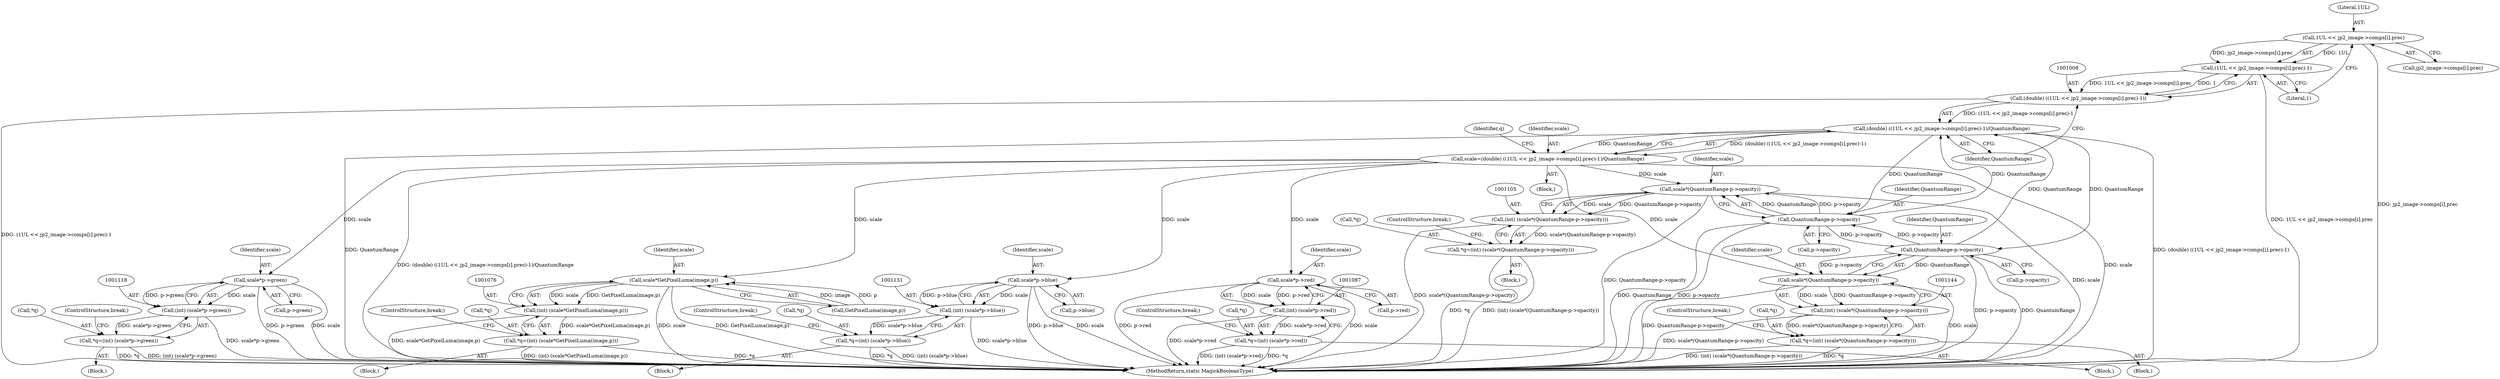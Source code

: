 digraph "0_ImageMagick_3d5ac8c20846871f1eb3068b65f93da7cd33bfd0_0@array" {
"1001010" [label="(Call,1UL << jp2_image->comps[i].prec)"];
"1001009" [label="(Call,(1UL << jp2_image->comps[i].prec)-1)"];
"1001007" [label="(Call,(double) ((1UL << jp2_image->comps[i].prec)-1))"];
"1001006" [label="(Call,(double) ((1UL << jp2_image->comps[i].prec)-1)/QuantumRange)"];
"1001004" [label="(Call,scale=(double) ((1UL << jp2_image->comps[i].prec)-1)/QuantumRange)"];
"1001077" [label="(Call,scale*GetPixelLuma(image,p))"];
"1001075" [label="(Call,(int) (scale*GetPixelLuma(image,p)))"];
"1001072" [label="(Call,*q=(int) (scale*GetPixelLuma(image,p)))"];
"1001088" [label="(Call,scale*p->red)"];
"1001086" [label="(Call,(int) (scale*p->red))"];
"1001083" [label="(Call,*q=(int) (scale*p->red))"];
"1001106" [label="(Call,scale*(QuantumRange-p->opacity))"];
"1001104" [label="(Call,(int) (scale*(QuantumRange-p->opacity)))"];
"1001101" [label="(Call,*q=(int) (scale*(QuantumRange-p->opacity)))"];
"1001119" [label="(Call,scale*p->green)"];
"1001117" [label="(Call,(int) (scale*p->green))"];
"1001114" [label="(Call,*q=(int) (scale*p->green))"];
"1001132" [label="(Call,scale*p->blue)"];
"1001130" [label="(Call,(int) (scale*p->blue))"];
"1001127" [label="(Call,*q=(int) (scale*p->blue))"];
"1001145" [label="(Call,scale*(QuantumRange-p->opacity))"];
"1001143" [label="(Call,(int) (scale*(QuantumRange-p->opacity)))"];
"1001140" [label="(Call,*q=(int) (scale*(QuantumRange-p->opacity)))"];
"1001108" [label="(Call,QuantumRange-p->opacity)"];
"1001147" [label="(Call,QuantumRange-p->opacity)"];
"1001119" [label="(Call,scale*p->green)"];
"1001007" [label="(Call,(double) ((1UL << jp2_image->comps[i].prec)-1))"];
"1001102" [label="(Call,*q)"];
"1001011" [label="(Literal,1UL)"];
"1001140" [label="(Call,*q=(int) (scale*(QuantumRange-p->opacity)))"];
"1001077" [label="(Call,scale*GetPixelLuma(image,p))"];
"1001100" [label="(Block,)"];
"1001082" [label="(ControlStructure,break;)"];
"1001009" [label="(Call,(1UL << jp2_image->comps[i].prec)-1)"];
"1001093" [label="(ControlStructure,break;)"];
"1001004" [label="(Call,scale=(double) ((1UL << jp2_image->comps[i].prec)-1)/QuantumRange)"];
"1001005" [label="(Identifier,scale)"];
"1001130" [label="(Call,(int) (scale*p->blue))"];
"1001145" [label="(Call,scale*(QuantumRange-p->opacity))"];
"1001110" [label="(Call,p->opacity)"];
"1001139" [label="(Block,)"];
"1001020" [label="(Identifier,QuantumRange)"];
"1001147" [label="(Call,QuantumRange-p->opacity)"];
"1001072" [label="(Call,*q=(int) (scale*GetPixelLuma(image,p)))"];
"1001141" [label="(Call,*q)"];
"1001084" [label="(Call,*q)"];
"1001137" [label="(ControlStructure,break;)"];
"1001083" [label="(Call,*q=(int) (scale*p->red))"];
"1001114" [label="(Call,*q=(int) (scale*p->green))"];
"1001088" [label="(Call,scale*p->red)"];
"1001075" [label="(Call,(int) (scale*GetPixelLuma(image,p)))"];
"1001297" [label="(MethodReturn,static MagickBooleanType)"];
"1001001" [label="(Block,)"];
"1001134" [label="(Call,p->blue)"];
"1001071" [label="(Block,)"];
"1001086" [label="(Call,(int) (scale*p->red))"];
"1001124" [label="(ControlStructure,break;)"];
"1001127" [label="(Call,*q=(int) (scale*p->blue))"];
"1001019" [label="(Literal,1)"];
"1001010" [label="(Call,1UL << jp2_image->comps[i].prec)"];
"1001079" [label="(Call,GetPixelLuma(image,p))"];
"1001089" [label="(Identifier,scale)"];
"1001133" [label="(Identifier,scale)"];
"1001113" [label="(ControlStructure,break;)"];
"1001121" [label="(Call,p->green)"];
"1001152" [label="(ControlStructure,break;)"];
"1001104" [label="(Call,(int) (scale*(QuantumRange-p->opacity)))"];
"1001078" [label="(Identifier,scale)"];
"1001012" [label="(Call,jp2_image->comps[i].prec)"];
"1001117" [label="(Call,(int) (scale*p->green))"];
"1001126" [label="(Block,)"];
"1001095" [label="(Block,)"];
"1001108" [label="(Call,QuantumRange-p->opacity)"];
"1001146" [label="(Identifier,scale)"];
"1001022" [label="(Identifier,q)"];
"1001149" [label="(Call,p->opacity)"];
"1001128" [label="(Call,*q)"];
"1001106" [label="(Call,scale*(QuantumRange-p->opacity))"];
"1001120" [label="(Identifier,scale)"];
"1001143" [label="(Call,(int) (scale*(QuantumRange-p->opacity)))"];
"1001073" [label="(Call,*q)"];
"1001132" [label="(Call,scale*p->blue)"];
"1001090" [label="(Call,p->red)"];
"1001006" [label="(Call,(double) ((1UL << jp2_image->comps[i].prec)-1)/QuantumRange)"];
"1001107" [label="(Identifier,scale)"];
"1001101" [label="(Call,*q=(int) (scale*(QuantumRange-p->opacity)))"];
"1001109" [label="(Identifier,QuantumRange)"];
"1001066" [label="(Block,)"];
"1001115" [label="(Call,*q)"];
"1001148" [label="(Identifier,QuantumRange)"];
"1001010" -> "1001009"  [label="AST: "];
"1001010" -> "1001012"  [label="CFG: "];
"1001011" -> "1001010"  [label="AST: "];
"1001012" -> "1001010"  [label="AST: "];
"1001019" -> "1001010"  [label="CFG: "];
"1001010" -> "1001297"  [label="DDG: jp2_image->comps[i].prec"];
"1001010" -> "1001009"  [label="DDG: 1UL"];
"1001010" -> "1001009"  [label="DDG: jp2_image->comps[i].prec"];
"1001009" -> "1001007"  [label="AST: "];
"1001009" -> "1001019"  [label="CFG: "];
"1001019" -> "1001009"  [label="AST: "];
"1001007" -> "1001009"  [label="CFG: "];
"1001009" -> "1001297"  [label="DDG: 1UL << jp2_image->comps[i].prec"];
"1001009" -> "1001007"  [label="DDG: 1UL << jp2_image->comps[i].prec"];
"1001009" -> "1001007"  [label="DDG: 1"];
"1001007" -> "1001006"  [label="AST: "];
"1001008" -> "1001007"  [label="AST: "];
"1001020" -> "1001007"  [label="CFG: "];
"1001007" -> "1001297"  [label="DDG: (1UL << jp2_image->comps[i].prec)-1"];
"1001007" -> "1001006"  [label="DDG: (1UL << jp2_image->comps[i].prec)-1"];
"1001006" -> "1001004"  [label="AST: "];
"1001006" -> "1001020"  [label="CFG: "];
"1001020" -> "1001006"  [label="AST: "];
"1001004" -> "1001006"  [label="CFG: "];
"1001006" -> "1001297"  [label="DDG: (double) ((1UL << jp2_image->comps[i].prec)-1)"];
"1001006" -> "1001297"  [label="DDG: QuantumRange"];
"1001006" -> "1001004"  [label="DDG: (double) ((1UL << jp2_image->comps[i].prec)-1)"];
"1001006" -> "1001004"  [label="DDG: QuantumRange"];
"1001108" -> "1001006"  [label="DDG: QuantumRange"];
"1001147" -> "1001006"  [label="DDG: QuantumRange"];
"1001006" -> "1001108"  [label="DDG: QuantumRange"];
"1001006" -> "1001147"  [label="DDG: QuantumRange"];
"1001004" -> "1001001"  [label="AST: "];
"1001005" -> "1001004"  [label="AST: "];
"1001022" -> "1001004"  [label="CFG: "];
"1001004" -> "1001297"  [label="DDG: scale"];
"1001004" -> "1001297"  [label="DDG: (double) ((1UL << jp2_image->comps[i].prec)-1)/QuantumRange"];
"1001004" -> "1001077"  [label="DDG: scale"];
"1001004" -> "1001088"  [label="DDG: scale"];
"1001004" -> "1001106"  [label="DDG: scale"];
"1001004" -> "1001119"  [label="DDG: scale"];
"1001004" -> "1001132"  [label="DDG: scale"];
"1001004" -> "1001145"  [label="DDG: scale"];
"1001077" -> "1001075"  [label="AST: "];
"1001077" -> "1001079"  [label="CFG: "];
"1001078" -> "1001077"  [label="AST: "];
"1001079" -> "1001077"  [label="AST: "];
"1001075" -> "1001077"  [label="CFG: "];
"1001077" -> "1001297"  [label="DDG: scale"];
"1001077" -> "1001297"  [label="DDG: GetPixelLuma(image,p)"];
"1001077" -> "1001075"  [label="DDG: scale"];
"1001077" -> "1001075"  [label="DDG: GetPixelLuma(image,p)"];
"1001079" -> "1001077"  [label="DDG: image"];
"1001079" -> "1001077"  [label="DDG: p"];
"1001075" -> "1001072"  [label="AST: "];
"1001076" -> "1001075"  [label="AST: "];
"1001072" -> "1001075"  [label="CFG: "];
"1001075" -> "1001297"  [label="DDG: scale*GetPixelLuma(image,p)"];
"1001075" -> "1001072"  [label="DDG: scale*GetPixelLuma(image,p)"];
"1001072" -> "1001071"  [label="AST: "];
"1001073" -> "1001072"  [label="AST: "];
"1001082" -> "1001072"  [label="CFG: "];
"1001072" -> "1001297"  [label="DDG: (int) (scale*GetPixelLuma(image,p))"];
"1001072" -> "1001297"  [label="DDG: *q"];
"1001088" -> "1001086"  [label="AST: "];
"1001088" -> "1001090"  [label="CFG: "];
"1001089" -> "1001088"  [label="AST: "];
"1001090" -> "1001088"  [label="AST: "];
"1001086" -> "1001088"  [label="CFG: "];
"1001088" -> "1001297"  [label="DDG: scale"];
"1001088" -> "1001297"  [label="DDG: p->red"];
"1001088" -> "1001086"  [label="DDG: scale"];
"1001088" -> "1001086"  [label="DDG: p->red"];
"1001086" -> "1001083"  [label="AST: "];
"1001087" -> "1001086"  [label="AST: "];
"1001083" -> "1001086"  [label="CFG: "];
"1001086" -> "1001297"  [label="DDG: scale*p->red"];
"1001086" -> "1001083"  [label="DDG: scale*p->red"];
"1001083" -> "1001066"  [label="AST: "];
"1001084" -> "1001083"  [label="AST: "];
"1001093" -> "1001083"  [label="CFG: "];
"1001083" -> "1001297"  [label="DDG: (int) (scale*p->red)"];
"1001083" -> "1001297"  [label="DDG: *q"];
"1001106" -> "1001104"  [label="AST: "];
"1001106" -> "1001108"  [label="CFG: "];
"1001107" -> "1001106"  [label="AST: "];
"1001108" -> "1001106"  [label="AST: "];
"1001104" -> "1001106"  [label="CFG: "];
"1001106" -> "1001297"  [label="DDG: QuantumRange-p->opacity"];
"1001106" -> "1001297"  [label="DDG: scale"];
"1001106" -> "1001104"  [label="DDG: scale"];
"1001106" -> "1001104"  [label="DDG: QuantumRange-p->opacity"];
"1001108" -> "1001106"  [label="DDG: QuantumRange"];
"1001108" -> "1001106"  [label="DDG: p->opacity"];
"1001104" -> "1001101"  [label="AST: "];
"1001105" -> "1001104"  [label="AST: "];
"1001101" -> "1001104"  [label="CFG: "];
"1001104" -> "1001297"  [label="DDG: scale*(QuantumRange-p->opacity)"];
"1001104" -> "1001101"  [label="DDG: scale*(QuantumRange-p->opacity)"];
"1001101" -> "1001100"  [label="AST: "];
"1001102" -> "1001101"  [label="AST: "];
"1001113" -> "1001101"  [label="CFG: "];
"1001101" -> "1001297"  [label="DDG: (int) (scale*(QuantumRange-p->opacity))"];
"1001101" -> "1001297"  [label="DDG: *q"];
"1001119" -> "1001117"  [label="AST: "];
"1001119" -> "1001121"  [label="CFG: "];
"1001120" -> "1001119"  [label="AST: "];
"1001121" -> "1001119"  [label="AST: "];
"1001117" -> "1001119"  [label="CFG: "];
"1001119" -> "1001297"  [label="DDG: p->green"];
"1001119" -> "1001297"  [label="DDG: scale"];
"1001119" -> "1001117"  [label="DDG: scale"];
"1001119" -> "1001117"  [label="DDG: p->green"];
"1001117" -> "1001114"  [label="AST: "];
"1001118" -> "1001117"  [label="AST: "];
"1001114" -> "1001117"  [label="CFG: "];
"1001117" -> "1001297"  [label="DDG: scale*p->green"];
"1001117" -> "1001114"  [label="DDG: scale*p->green"];
"1001114" -> "1001095"  [label="AST: "];
"1001115" -> "1001114"  [label="AST: "];
"1001124" -> "1001114"  [label="CFG: "];
"1001114" -> "1001297"  [label="DDG: *q"];
"1001114" -> "1001297"  [label="DDG: (int) (scale*p->green)"];
"1001132" -> "1001130"  [label="AST: "];
"1001132" -> "1001134"  [label="CFG: "];
"1001133" -> "1001132"  [label="AST: "];
"1001134" -> "1001132"  [label="AST: "];
"1001130" -> "1001132"  [label="CFG: "];
"1001132" -> "1001297"  [label="DDG: p->blue"];
"1001132" -> "1001297"  [label="DDG: scale"];
"1001132" -> "1001130"  [label="DDG: scale"];
"1001132" -> "1001130"  [label="DDG: p->blue"];
"1001130" -> "1001127"  [label="AST: "];
"1001131" -> "1001130"  [label="AST: "];
"1001127" -> "1001130"  [label="CFG: "];
"1001130" -> "1001297"  [label="DDG: scale*p->blue"];
"1001130" -> "1001127"  [label="DDG: scale*p->blue"];
"1001127" -> "1001126"  [label="AST: "];
"1001128" -> "1001127"  [label="AST: "];
"1001137" -> "1001127"  [label="CFG: "];
"1001127" -> "1001297"  [label="DDG: (int) (scale*p->blue)"];
"1001127" -> "1001297"  [label="DDG: *q"];
"1001145" -> "1001143"  [label="AST: "];
"1001145" -> "1001147"  [label="CFG: "];
"1001146" -> "1001145"  [label="AST: "];
"1001147" -> "1001145"  [label="AST: "];
"1001143" -> "1001145"  [label="CFG: "];
"1001145" -> "1001297"  [label="DDG: scale"];
"1001145" -> "1001297"  [label="DDG: QuantumRange-p->opacity"];
"1001145" -> "1001143"  [label="DDG: scale"];
"1001145" -> "1001143"  [label="DDG: QuantumRange-p->opacity"];
"1001147" -> "1001145"  [label="DDG: QuantumRange"];
"1001147" -> "1001145"  [label="DDG: p->opacity"];
"1001143" -> "1001140"  [label="AST: "];
"1001144" -> "1001143"  [label="AST: "];
"1001140" -> "1001143"  [label="CFG: "];
"1001143" -> "1001297"  [label="DDG: scale*(QuantumRange-p->opacity)"];
"1001143" -> "1001140"  [label="DDG: scale*(QuantumRange-p->opacity)"];
"1001140" -> "1001139"  [label="AST: "];
"1001141" -> "1001140"  [label="AST: "];
"1001152" -> "1001140"  [label="CFG: "];
"1001140" -> "1001297"  [label="DDG: *q"];
"1001140" -> "1001297"  [label="DDG: (int) (scale*(QuantumRange-p->opacity))"];
"1001108" -> "1001110"  [label="CFG: "];
"1001109" -> "1001108"  [label="AST: "];
"1001110" -> "1001108"  [label="AST: "];
"1001108" -> "1001297"  [label="DDG: QuantumRange"];
"1001108" -> "1001297"  [label="DDG: p->opacity"];
"1001147" -> "1001108"  [label="DDG: p->opacity"];
"1001108" -> "1001147"  [label="DDG: p->opacity"];
"1001147" -> "1001149"  [label="CFG: "];
"1001148" -> "1001147"  [label="AST: "];
"1001149" -> "1001147"  [label="AST: "];
"1001147" -> "1001297"  [label="DDG: QuantumRange"];
"1001147" -> "1001297"  [label="DDG: p->opacity"];
}
